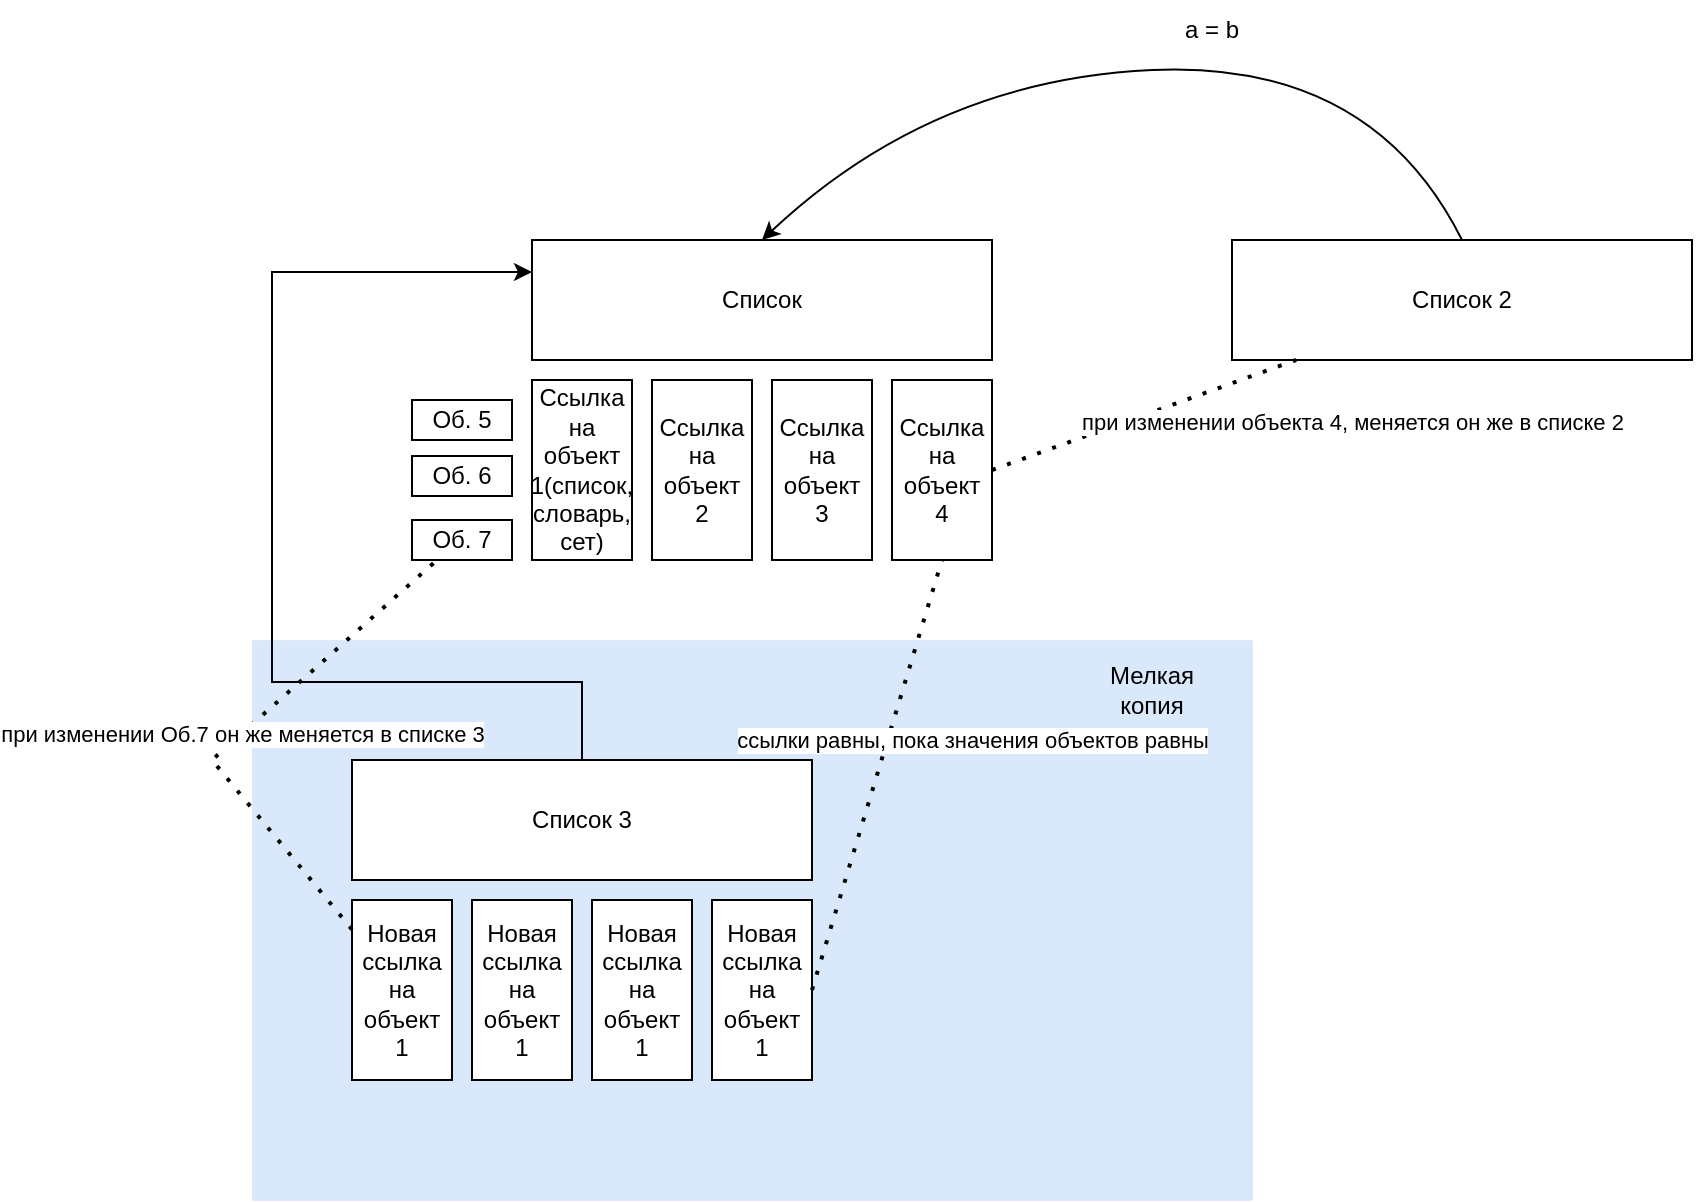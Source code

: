 <mxfile version="21.2.9" type="github">
  <diagram name="Страница 1" id="AmrDvZ3-bzrGmH_b5csG">
    <mxGraphModel dx="1829" dy="553" grid="1" gridSize="10" guides="1" tooltips="1" connect="1" arrows="1" fold="1" page="1" pageScale="1" pageWidth="827" pageHeight="1169" math="0" shadow="0">
      <root>
        <mxCell id="0" />
        <mxCell id="1" parent="0" />
        <mxCell id="q3l-zDVwC6IutHnMfONi-27" value="" style="rounded=0;whiteSpace=wrap;html=1;fillColor=#dae8fc;strokeColor=#6c8ebf;strokeWidth=0;" vertex="1" parent="1">
          <mxGeometry x="20" y="320" width="500" height="280" as="geometry" />
        </mxCell>
        <mxCell id="q3l-zDVwC6IutHnMfONi-1" value="Список" style="rounded=0;whiteSpace=wrap;html=1;" vertex="1" parent="1">
          <mxGeometry x="160" y="120" width="230" height="60" as="geometry" />
        </mxCell>
        <mxCell id="q3l-zDVwC6IutHnMfONi-2" value="Ссылка на объект 1(список, словарь, сет)" style="rounded=0;whiteSpace=wrap;html=1;" vertex="1" parent="1">
          <mxGeometry x="160" y="190" width="50" height="90" as="geometry" />
        </mxCell>
        <mxCell id="q3l-zDVwC6IutHnMfONi-3" value="Ссылка на объект 2" style="rounded=0;whiteSpace=wrap;html=1;" vertex="1" parent="1">
          <mxGeometry x="220" y="190" width="50" height="90" as="geometry" />
        </mxCell>
        <mxCell id="q3l-zDVwC6IutHnMfONi-4" value="Ссылка на объект 3" style="rounded=0;whiteSpace=wrap;html=1;" vertex="1" parent="1">
          <mxGeometry x="280" y="190" width="50" height="90" as="geometry" />
        </mxCell>
        <mxCell id="q3l-zDVwC6IutHnMfONi-5" value="Ссылка на объект 4" style="rounded=0;whiteSpace=wrap;html=1;" vertex="1" parent="1">
          <mxGeometry x="340" y="190" width="50" height="90" as="geometry" />
        </mxCell>
        <mxCell id="q3l-zDVwC6IutHnMfONi-6" value="Список 2" style="rounded=0;whiteSpace=wrap;html=1;" vertex="1" parent="1">
          <mxGeometry x="510" y="120" width="230" height="60" as="geometry" />
        </mxCell>
        <mxCell id="q3l-zDVwC6IutHnMfONi-12" value="" style="curved=1;endArrow=classic;html=1;rounded=0;exitX=0.5;exitY=0;exitDx=0;exitDy=0;entryX=0.5;entryY=0;entryDx=0;entryDy=0;" edge="1" parent="1" source="q3l-zDVwC6IutHnMfONi-6" target="q3l-zDVwC6IutHnMfONi-1">
          <mxGeometry width="50" height="50" relative="1" as="geometry">
            <mxPoint x="390" y="290" as="sourcePoint" />
            <mxPoint x="440" y="240" as="targetPoint" />
            <Array as="points">
              <mxPoint x="580" y="30" />
              <mxPoint x="360" y="40" />
            </Array>
          </mxGeometry>
        </mxCell>
        <mxCell id="q3l-zDVwC6IutHnMfONi-14" value="a = b" style="text;html=1;strokeColor=none;fillColor=none;align=center;verticalAlign=middle;whiteSpace=wrap;rounded=0;" vertex="1" parent="1">
          <mxGeometry x="470" width="60" height="30" as="geometry" />
        </mxCell>
        <mxCell id="q3l-zDVwC6IutHnMfONi-20" style="edgeStyle=orthogonalEdgeStyle;rounded=0;orthogonalLoop=1;jettySize=auto;html=1;entryX=0;entryY=0.25;entryDx=0;entryDy=0;" edge="1" parent="1">
          <mxGeometry relative="1" as="geometry">
            <mxPoint x="185" y="381" as="sourcePoint" />
            <mxPoint x="160" y="136" as="targetPoint" />
            <Array as="points">
              <mxPoint x="185" y="341" />
              <mxPoint x="30" y="341" />
              <mxPoint x="30" y="136" />
            </Array>
          </mxGeometry>
        </mxCell>
        <mxCell id="q3l-zDVwC6IutHnMfONi-15" value="Список 3" style="rounded=0;whiteSpace=wrap;html=1;" vertex="1" parent="1">
          <mxGeometry x="70" y="380" width="230" height="60" as="geometry" />
        </mxCell>
        <mxCell id="q3l-zDVwC6IutHnMfONi-19" value="Новая ссылка на объект&lt;br&gt;1" style="rounded=0;whiteSpace=wrap;html=1;" vertex="1" parent="1">
          <mxGeometry x="70" y="450" width="50" height="90" as="geometry" />
        </mxCell>
        <mxCell id="q3l-zDVwC6IutHnMfONi-21" value="Новая ссылка на объект&lt;br&gt;1" style="rounded=0;whiteSpace=wrap;html=1;" vertex="1" parent="1">
          <mxGeometry x="130" y="450" width="50" height="90" as="geometry" />
        </mxCell>
        <mxCell id="q3l-zDVwC6IutHnMfONi-22" value="Новая ссылка на объект&lt;br&gt;1" style="rounded=0;whiteSpace=wrap;html=1;" vertex="1" parent="1">
          <mxGeometry x="190" y="450" width="50" height="90" as="geometry" />
        </mxCell>
        <mxCell id="q3l-zDVwC6IutHnMfONi-23" value="Новая ссылка на объект&lt;br&gt;1" style="rounded=0;whiteSpace=wrap;html=1;" vertex="1" parent="1">
          <mxGeometry x="250" y="450" width="50" height="90" as="geometry" />
        </mxCell>
        <mxCell id="q3l-zDVwC6IutHnMfONi-24" value="ссылки равны, пока значения объектов равны" style="endArrow=none;dashed=1;html=1;dashPattern=1 3;strokeWidth=2;rounded=0;exitX=1;exitY=0.5;exitDx=0;exitDy=0;entryX=0.5;entryY=1;entryDx=0;entryDy=0;" edge="1" parent="1" source="q3l-zDVwC6IutHnMfONi-23" target="q3l-zDVwC6IutHnMfONi-5">
          <mxGeometry x="0.272" y="-40" width="50" height="50" relative="1" as="geometry">
            <mxPoint x="390" y="420" as="sourcePoint" />
            <mxPoint x="440" y="370" as="targetPoint" />
            <mxPoint as="offset" />
          </mxGeometry>
        </mxCell>
        <mxCell id="q3l-zDVwC6IutHnMfONi-25" value="при изменении объекта 4, меняется он же в списке 2" style="endArrow=none;dashed=1;html=1;dashPattern=1 3;strokeWidth=2;rounded=0;exitX=1;exitY=0.5;exitDx=0;exitDy=0;" edge="1" parent="1" source="q3l-zDVwC6IutHnMfONi-5" target="q3l-zDVwC6IutHnMfONi-6">
          <mxGeometry x="1" y="-41" width="50" height="50" relative="1" as="geometry">
            <mxPoint x="390" y="190" as="sourcePoint" />
            <mxPoint x="440" y="140" as="targetPoint" />
            <mxPoint x="14" y="-8" as="offset" />
          </mxGeometry>
        </mxCell>
        <mxCell id="q3l-zDVwC6IutHnMfONi-29" value="Мелкая копия" style="text;html=1;strokeColor=none;fillColor=none;align=center;verticalAlign=middle;whiteSpace=wrap;rounded=0;" vertex="1" parent="1">
          <mxGeometry x="440" y="330" width="60" height="30" as="geometry" />
        </mxCell>
        <mxCell id="q3l-zDVwC6IutHnMfONi-32" value="Об. 5" style="rounded=0;whiteSpace=wrap;html=1;" vertex="1" parent="1">
          <mxGeometry x="100" y="200" width="50" height="20" as="geometry" />
        </mxCell>
        <mxCell id="q3l-zDVwC6IutHnMfONi-33" value="Об. 6" style="rounded=0;whiteSpace=wrap;html=1;" vertex="1" parent="1">
          <mxGeometry x="100" y="228" width="50" height="20" as="geometry" />
        </mxCell>
        <mxCell id="q3l-zDVwC6IutHnMfONi-34" value="Об. 7" style="rounded=0;whiteSpace=wrap;html=1;" vertex="1" parent="1">
          <mxGeometry x="100" y="260" width="50" height="20" as="geometry" />
        </mxCell>
        <mxCell id="q3l-zDVwC6IutHnMfONi-35" value="при изменении Об.7 он же меняется в списке 3" style="endArrow=none;dashed=1;html=1;dashPattern=1 3;strokeWidth=2;rounded=0;entryX=0.25;entryY=1;entryDx=0;entryDy=0;" edge="1" parent="1" source="q3l-zDVwC6IutHnMfONi-19" target="q3l-zDVwC6IutHnMfONi-34">
          <mxGeometry width="50" height="50" relative="1" as="geometry">
            <mxPoint x="390" y="400" as="sourcePoint" />
            <mxPoint x="440" y="350" as="targetPoint" />
            <Array as="points">
              <mxPoint y="380" />
            </Array>
          </mxGeometry>
        </mxCell>
      </root>
    </mxGraphModel>
  </diagram>
</mxfile>
